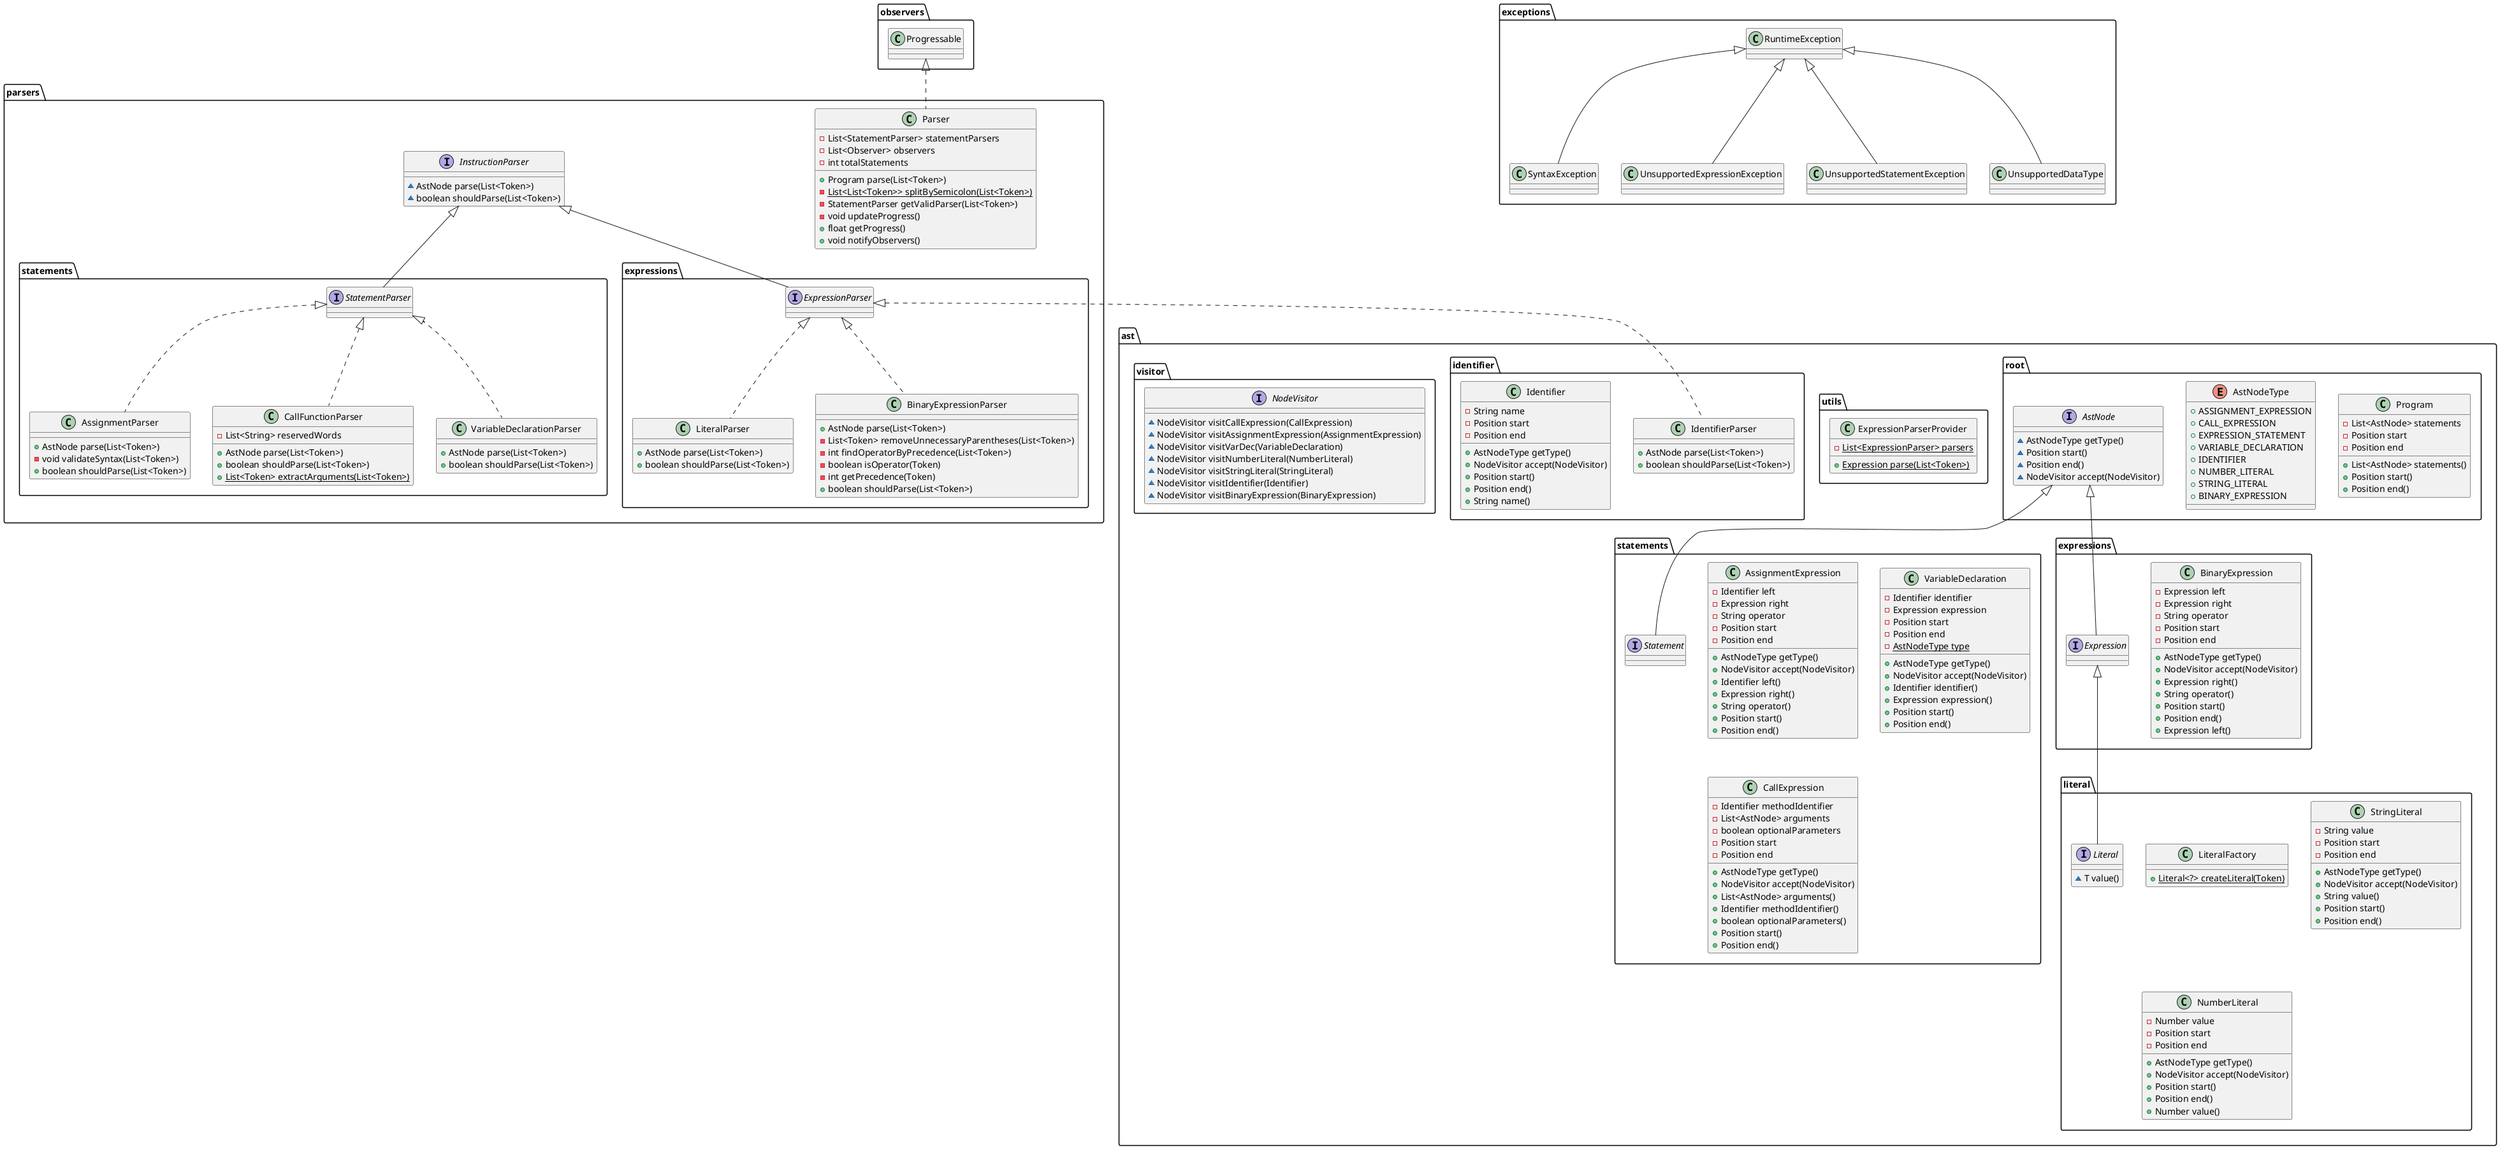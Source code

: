 @startuml
interface parsers.statements.StatementParser {
}
class ast.root.Program {
- List<AstNode> statements
- Position start
- Position end
+ List<AstNode> statements()
+ Position start()
+ Position end()
}


class exceptions.SyntaxException {
}
class ast.literal.LiteralFactory {
+ {static} Literal<?> createLiteral(Token)
}

class parsers.statements.AssignmentParser {
+ AstNode parse(List<Token>)
- void validateSyntax(List<Token>)
+ boolean shouldParse(List<Token>)
}

interface ast.literal.Literal {
~ T value()
}

enum ast.root.AstNodeType {
+  ASSIGNMENT_EXPRESSION
+  CALL_EXPRESSION
+  EXPRESSION_STATEMENT
+  VARIABLE_DECLARATION
+  IDENTIFIER
+  NUMBER_LITERAL
+  STRING_LITERAL
+  BINARY_EXPRESSION
}

class exceptions.UnsupportedExpressionException {
}
class parsers.statements.CallFunctionParser {
- List<String> reservedWords
+ AstNode parse(List<Token>)
+ boolean shouldParse(List<Token>)
+ {static} List<Token> extractArguments(List<Token>)
}


class parsers.expressions.LiteralParser {
+ AstNode parse(List<Token>)
+ boolean shouldParse(List<Token>)
}

class exceptions.UnsupportedStatementException {
}
class ast.statements.AssignmentExpression {
- Identifier left
- Expression right
- String operator
- Position start
- Position end
+ AstNodeType getType()
+ NodeVisitor accept(NodeVisitor)
+ Identifier left()
+ Expression right()
+ String operator()
+ Position start()
+ Position end()
}


class parsers.Parser {
- List<StatementParser> statementParsers
- List<Observer> observers
- int totalStatements
+ Program parse(List<Token>)
- {static} List<List<Token>> splitBySemicolon(List<Token>)
- StatementParser getValidParser(List<Token>)
- void updateProgress()
+ float getProgress()
+ void notifyObservers()
}


class parsers.expressions.BinaryExpressionParser {
+ AstNode parse(List<Token>)
- List<Token> removeUnnecessaryParentheses(List<Token>)
- int findOperatorByPrecedence(List<Token>)
- boolean isOperator(Token)
- int getPrecedence(Token)
+ boolean shouldParse(List<Token>)
}

class exceptions.UnsupportedDataType {
}
class ast.utils.ExpressionParserProvider {
- {static} List<ExpressionParser> parsers
+ {static} Expression parse(List<Token>)
}


class ast.statements.VariableDeclaration {
- Identifier identifier
- Expression expression
- Position start
- Position end
- {static} AstNodeType type
+ AstNodeType getType()
+ NodeVisitor accept(NodeVisitor)
+ Identifier identifier()
+ Expression expression()
+ Position start()
+ Position end()
}


interface parsers.InstructionParser {
~ AstNode parse(List<Token>)
~ boolean shouldParse(List<Token>)
}

class parsers.statements.VariableDeclarationParser {
+ AstNode parse(List<Token>)
+ boolean shouldParse(List<Token>)
}

class ast.identifier.IdentifierParser {
+ AstNode parse(List<Token>)
+ boolean shouldParse(List<Token>)
}

class ast.statements.CallExpression {
- Identifier methodIdentifier
- List<AstNode> arguments
- boolean optionalParameters
- Position start
- Position end
+ AstNodeType getType()
+ NodeVisitor accept(NodeVisitor)
+ List<AstNode> arguments()
+ Identifier methodIdentifier()
+ boolean optionalParameters()
+ Position start()
+ Position end()
}


interface ast.visitor.NodeVisitor {
~ NodeVisitor visitCallExpression(CallExpression)
~ NodeVisitor visitAssignmentExpression(AssignmentExpression)
~ NodeVisitor visitVarDec(VariableDeclaration)
~ NodeVisitor visitNumberLiteral(NumberLiteral)
~ NodeVisitor visitStringLiteral(StringLiteral)
~ NodeVisitor visitIdentifier(Identifier)
~ NodeVisitor visitBinaryExpression(BinaryExpression)
}

class ast.expressions.BinaryExpression {
- Expression left
- Expression right
- String operator
- Position start
- Position end
+ AstNodeType getType()
+ NodeVisitor accept(NodeVisitor)
+ Expression right()
+ String operator()
+ Position start()
+ Position end()
+ Expression left()
}


interface parsers.expressions.ExpressionParser {
}
interface ast.root.AstNode {
~ AstNodeType getType()
~ Position start()
~ Position end()
~ NodeVisitor accept(NodeVisitor)
}

interface ast.statements.Statement {
}
class ast.literal.StringLiteral {
- String value
- Position start
- Position end
+ AstNodeType getType()
+ NodeVisitor accept(NodeVisitor)
+ String value()
+ Position start()
+ Position end()
}


interface ast.expressions.Expression {
}
class ast.literal.NumberLiteral {
- Number value
- Position start
- Position end
+ AstNodeType getType()
+ NodeVisitor accept(NodeVisitor)
+ Position start()
+ Position end()
+ Number value()
}


class ast.identifier.Identifier {
- String name
- Position start
- Position end
+ AstNodeType getType()
+ NodeVisitor accept(NodeVisitor)
+ Position start()
+ Position end()
+ String name()
}




parsers.InstructionParser <|-- parsers.statements.StatementParser
exceptions.RuntimeException <|-- exceptions.SyntaxException
parsers.statements.StatementParser <|.. parsers.statements.AssignmentParser
ast.expressions.Expression <|-- ast.literal.Literal
exceptions.RuntimeException <|-- exceptions.UnsupportedExpressionException
parsers.statements.StatementParser <|.. parsers.statements.CallFunctionParser
parsers.expressions.ExpressionParser <|.. parsers.expressions.LiteralParser
exceptions.RuntimeException <|-- exceptions.UnsupportedStatementException
observers.Progressable <|.. parsers.Parser
parsers.expressions.ExpressionParser <|.. parsers.expressions.BinaryExpressionParser
exceptions.RuntimeException <|-- exceptions.UnsupportedDataType
parsers.statements.StatementParser <|.. parsers.statements.VariableDeclarationParser
parsers.expressions.ExpressionParser <|.. ast.identifier.IdentifierParser
parsers.InstructionParser <|-- parsers.expressions.ExpressionParser
ast.root.AstNode <|-- ast.statements.Statement
ast.root.AstNode <|-- ast.expressions.Expression
@enduml